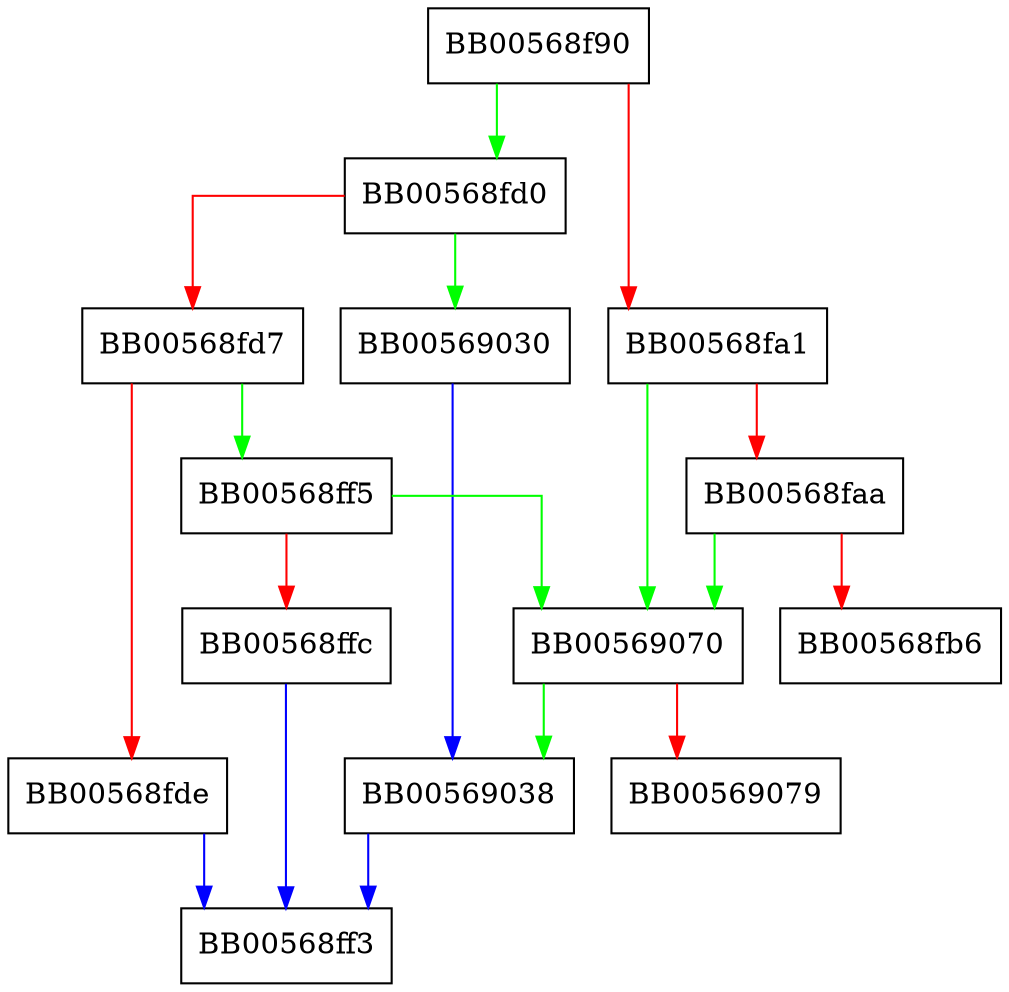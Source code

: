 digraph CMS_is_detached {
  node [shape="box"];
  graph [splines=ortho];
  BB00568f90 -> BB00568fd0 [color="green"];
  BB00568f90 -> BB00568fa1 [color="red"];
  BB00568fa1 -> BB00569070 [color="green"];
  BB00568fa1 -> BB00568faa [color="red"];
  BB00568faa -> BB00569070 [color="green"];
  BB00568faa -> BB00568fb6 [color="red"];
  BB00568fd0 -> BB00569030 [color="green"];
  BB00568fd0 -> BB00568fd7 [color="red"];
  BB00568fd7 -> BB00568ff5 [color="green"];
  BB00568fd7 -> BB00568fde [color="red"];
  BB00568fde -> BB00568ff3 [color="blue"];
  BB00568ff5 -> BB00569070 [color="green"];
  BB00568ff5 -> BB00568ffc [color="red"];
  BB00568ffc -> BB00568ff3 [color="blue"];
  BB00569030 -> BB00569038 [color="blue"];
  BB00569038 -> BB00568ff3 [color="blue"];
  BB00569070 -> BB00569038 [color="green"];
  BB00569070 -> BB00569079 [color="red"];
}